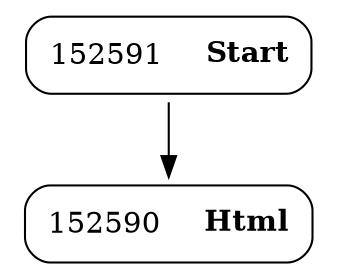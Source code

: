digraph ast {
node [shape=none];
152590 [label=<<TABLE border='1' cellspacing='0' cellpadding='10' style='rounded' ><TR><TD border='0'>152590</TD><TD border='0'><B>Html</B></TD></TR></TABLE>>];
152591 [label=<<TABLE border='1' cellspacing='0' cellpadding='10' style='rounded' ><TR><TD border='0'>152591</TD><TD border='0'><B>Start</B></TD></TR></TABLE>>];
152591 -> 152590 [weight=2];
}
